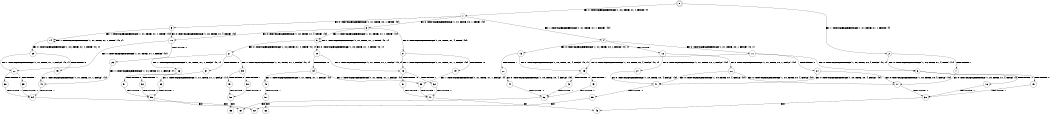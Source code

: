 digraph BCG {
size = "7, 10.5";
center = TRUE;
node [shape = circle];
0 [peripheries = 2];
0 -> 1 [label = "EX !0 !ATOMIC_EXCH_BRANCH (1, +0, TRUE, +1, 4, FALSE) !{}"];
0 -> 2 [label = "EX !1 !ATOMIC_EXCH_BRANCH (1, +1, TRUE, +1, 1, FALSE) !{}"];
1 -> 3 [label = "EX !0 !ATOMIC_EXCH_BRANCH (1, +1, TRUE, +0, 1, TRUE) !{0}"];
1 -> 4 [label = "EX !1 !ATOMIC_EXCH_BRANCH (1, +1, TRUE, +1, 1, FALSE) !{0}"];
1 -> 5 [label = "EX !0 !ATOMIC_EXCH_BRANCH (1, +1, TRUE, +0, 1, TRUE) !{0}"];
2 -> 6 [label = "EX !0 !ATOMIC_EXCH_BRANCH (1, +0, TRUE, +1, 4, TRUE) !{1}"];
2 -> 7 [label = "TERMINATE !1"];
3 -> 8 [label = "EX !0 !ATOMIC_EXCH_BRANCH (1, +0, TRUE, +1, 4, TRUE) !{0}"];
3 -> 9 [label = "EX !1 !ATOMIC_EXCH_BRANCH (1, +1, TRUE, +1, 1, TRUE) !{0}"];
3 -> 10 [label = "EX !0 !ATOMIC_EXCH_BRANCH (1, +0, TRUE, +1, 4, TRUE) !{0}"];
4 -> 11 [label = "EX !0 !ATOMIC_EXCH_BRANCH (1, +1, TRUE, +0, 1, FALSE) !{0, 1}"];
4 -> 12 [label = "TERMINATE !1"];
4 -> 13 [label = "EX !0 !ATOMIC_EXCH_BRANCH (1, +1, TRUE, +0, 1, FALSE) !{0, 1}"];
5 -> 14 [label = "EX !1 !ATOMIC_EXCH_BRANCH (1, +1, TRUE, +1, 1, TRUE) !{0}"];
5 -> 10 [label = "EX !0 !ATOMIC_EXCH_BRANCH (1, +0, TRUE, +1, 4, TRUE) !{0}"];
6 -> 15 [label = "TERMINATE !0"];
6 -> 16 [label = "TERMINATE !1"];
7 -> 17 [label = "EX !0 !ATOMIC_EXCH_BRANCH (1, +0, TRUE, +1, 4, TRUE) !{}"];
8 -> 18 [label = "EX !1 !ATOMIC_EXCH_BRANCH (1, +1, TRUE, +1, 1, FALSE) !{0}"];
8 -> 19 [label = "TERMINATE !0"];
9 -> 20 [label = "EX !0 !ATOMIC_EXCH_BRANCH (1, +0, TRUE, +1, 4, TRUE) !{0, 1}"];
9 -> 9 [label = "EX !1 !ATOMIC_EXCH_BRANCH (1, +1, TRUE, +1, 1, TRUE) !{0, 1}"];
9 -> 21 [label = "EX !0 !ATOMIC_EXCH_BRANCH (1, +0, TRUE, +1, 4, TRUE) !{0, 1}"];
10 -> 22 [label = "EX !1 !ATOMIC_EXCH_BRANCH (1, +1, TRUE, +1, 1, FALSE) !{0}"];
10 -> 23 [label = "TERMINATE !0"];
11 -> 6 [label = "EX !0 !ATOMIC_EXCH_BRANCH (1, +0, TRUE, +0, 4, FALSE) !{0, 1}"];
11 -> 24 [label = "TERMINATE !1"];
11 -> 25 [label = "EX !0 !ATOMIC_EXCH_BRANCH (1, +0, TRUE, +0, 4, FALSE) !{0, 1}"];
12 -> 26 [label = "EX !0 !ATOMIC_EXCH_BRANCH (1, +1, TRUE, +0, 1, FALSE) !{0}"];
12 -> 27 [label = "EX !0 !ATOMIC_EXCH_BRANCH (1, +1, TRUE, +0, 1, FALSE) !{0}"];
13 -> 25 [label = "EX !0 !ATOMIC_EXCH_BRANCH (1, +0, TRUE, +0, 4, FALSE) !{0, 1}"];
13 -> 28 [label = "TERMINATE !1"];
14 -> 29 [label = "EX !0 !ATOMIC_EXCH_BRANCH (1, +0, TRUE, +1, 4, TRUE) !{0, 1}"];
14 -> 14 [label = "EX !1 !ATOMIC_EXCH_BRANCH (1, +1, TRUE, +1, 1, TRUE) !{0, 1}"];
15 -> 30 [label = "TERMINATE !1"];
16 -> 30 [label = "TERMINATE !0"];
17 -> 30 [label = "TERMINATE !0"];
18 -> 31 [label = "TERMINATE !0"];
18 -> 32 [label = "TERMINATE !1"];
19 -> 33 [label = "EX !1 !ATOMIC_EXCH_BRANCH (1, +1, TRUE, +1, 1, FALSE) !{}"];
20 -> 18 [label = "EX !1 !ATOMIC_EXCH_BRANCH (1, +1, TRUE, +1, 1, FALSE) !{0, 1}"];
20 -> 34 [label = "TERMINATE !0"];
21 -> 35 [label = "EX !1 !ATOMIC_EXCH_BRANCH (1, +1, TRUE, +1, 1, FALSE) !{0, 1}"];
21 -> 36 [label = "EX !1 !ATOMIC_EXCH_BRANCH (1, +1, TRUE, +1, 1, FALSE) !{0, 1}"];
21 -> 37 [label = "TERMINATE !0"];
22 -> 38 [label = "TERMINATE !0"];
22 -> 39 [label = "TERMINATE !1"];
23 -> 40 [label = "EX !1 !ATOMIC_EXCH_BRANCH (1, +1, TRUE, +1, 1, FALSE) !{}"];
24 -> 17 [label = "EX !0 !ATOMIC_EXCH_BRANCH (1, +0, TRUE, +0, 4, FALSE) !{0}"];
24 -> 41 [label = "EX !0 !ATOMIC_EXCH_BRANCH (1, +0, TRUE, +0, 4, FALSE) !{0}"];
25 -> 42 [label = "TERMINATE !0"];
25 -> 43 [label = "TERMINATE !1"];
26 -> 17 [label = "EX !0 !ATOMIC_EXCH_BRANCH (1, +0, TRUE, +0, 4, FALSE) !{0}"];
26 -> 41 [label = "EX !0 !ATOMIC_EXCH_BRANCH (1, +0, TRUE, +0, 4, FALSE) !{0}"];
27 -> 41 [label = "EX !0 !ATOMIC_EXCH_BRANCH (1, +0, TRUE, +0, 4, FALSE) !{0}"];
28 -> 44 [label = "EX !0 !ATOMIC_EXCH_BRANCH (1, +0, TRUE, +0, 4, FALSE) !{0}"];
29 -> 22 [label = "EX !1 !ATOMIC_EXCH_BRANCH (1, +1, TRUE, +1, 1, FALSE) !{0, 1}"];
29 -> 45 [label = "TERMINATE !0"];
30 -> 46 [label = "exit"];
31 -> 47 [label = "TERMINATE !1"];
32 -> 47 [label = "TERMINATE !0"];
33 -> 47 [label = "TERMINATE !1"];
34 -> 33 [label = "EX !1 !ATOMIC_EXCH_BRANCH (1, +1, TRUE, +1, 1, FALSE) !{1}"];
34 -> 48 [label = "EX !1 !ATOMIC_EXCH_BRANCH (1, +1, TRUE, +1, 1, FALSE) !{1}"];
35 -> 49 [label = "TERMINATE !0"];
35 -> 50 [label = "TERMINATE !1"];
36 -> 51 [label = "TERMINATE !0"];
36 -> 52 [label = "TERMINATE !1"];
37 -> 53 [label = "EX !1 !ATOMIC_EXCH_BRANCH (1, +1, TRUE, +1, 1, FALSE) !{1}"];
38 -> 54 [label = "TERMINATE !1"];
39 -> 54 [label = "TERMINATE !0"];
40 -> 54 [label = "TERMINATE !1"];
41 -> 55 [label = "TERMINATE !0"];
42 -> 56 [label = "TERMINATE !1"];
43 -> 56 [label = "TERMINATE !0"];
44 -> 56 [label = "TERMINATE !0"];
45 -> 40 [label = "EX !1 !ATOMIC_EXCH_BRANCH (1, +1, TRUE, +1, 1, FALSE) !{1}"];
47 -> 46 [label = "exit"];
48 -> 57 [label = "TERMINATE !1"];
49 -> 58 [label = "TERMINATE !1"];
50 -> 58 [label = "TERMINATE !0"];
51 -> 59 [label = "TERMINATE !1"];
52 -> 59 [label = "TERMINATE !0"];
53 -> 59 [label = "TERMINATE !1"];
54 -> 60 [label = "exit"];
55 -> 60 [label = "exit"];
56 -> 61 [label = "exit"];
57 -> 62 [label = "exit"];
58 -> 63 [label = "exit"];
59 -> 61 [label = "exit"];
}
